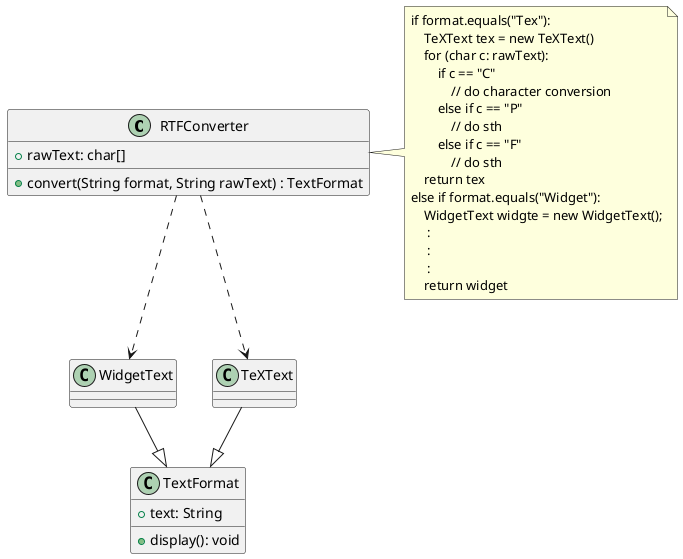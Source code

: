 @startuml

class RTFConverter {
    {field} + rawText: char[]
    {method} + convert(String format, String rawText) : TextFormat
}

class TeXText {

}

class WidgetText {

}

class TextFormat {
    {field} + text: String
    {method} + display(): void
}

note as N1
if format.equals("Tex"):
    TeXText tex = new TeXText()
    for (char c: rawText):
        if c == "C"
            // do character conversion
        else if c == "P"
            // do sth
        else if c == "F"
            // do sth
    return tex
else if format.equals("Widget"):
    WidgetText widgte = new WidgetText();
     :
     :
     :
    return widget
endnote

N1 .left. RTFConverter

TextFormat <|-up- TeXText
TextFormat <|-up- WidgetText

RTFConverter .down.> TeXText
RTFConverter .down.> WidgetText

@enduml